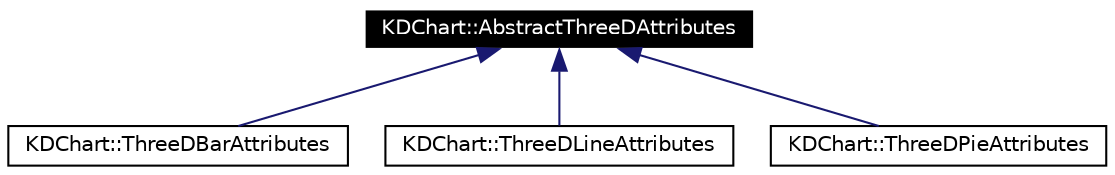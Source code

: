 digraph G
{
  edge [fontname="Helvetica",fontsize=10,labelfontname="Helvetica",labelfontsize=10];
  node [fontname="Helvetica",fontsize=10,shape=record];
  Node236 [label="KDChart::AbstractThreeDAttributes",height=0.2,width=0.4,color="white", fillcolor="black", style="filled" fontcolor="white"];
  Node236 -> Node237 [dir=back,color="midnightblue",fontsize=10,style="solid",fontname="Helvetica"];
  Node237 [label="KDChart::ThreeDBarAttributes",height=0.2,width=0.4,color="black",URL="$class_k_d_chart_1_1_three_d_bar_attributes.html"];
  Node236 -> Node238 [dir=back,color="midnightblue",fontsize=10,style="solid",fontname="Helvetica"];
  Node238 [label="KDChart::ThreeDLineAttributes",height=0.2,width=0.4,color="black",URL="$class_k_d_chart_1_1_three_d_line_attributes.html"];
  Node236 -> Node239 [dir=back,color="midnightblue",fontsize=10,style="solid",fontname="Helvetica"];
  Node239 [label="KDChart::ThreeDPieAttributes",height=0.2,width=0.4,color="black",URL="$class_k_d_chart_1_1_three_d_pie_attributes.html"];
}
